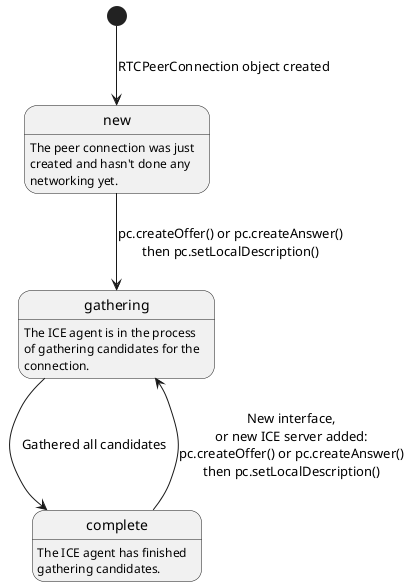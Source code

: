 @startuml iceGatheringState

[*]              --> new: RTCPeerConnection object created

new              -down-> gathering: pc.createOffer() or pc.createAnswer()\nthen pc.setLocalDescription()
new: The peer connection was just
new: created and hasn't done any 
new: networking yet.

gathering        -down-> complete: Gathered all candidates
gathering: The ICE agent is in the process
gathering: of gathering candidates for the
gathering: connection.

complete         -up-> gathering: New interface,\nor new ICE server added:\npc.createOffer() or pc.createAnswer()\nthen pc.setLocalDescription()
complete: The ICE agent has finished
complete: gathering candidates.

@enduml